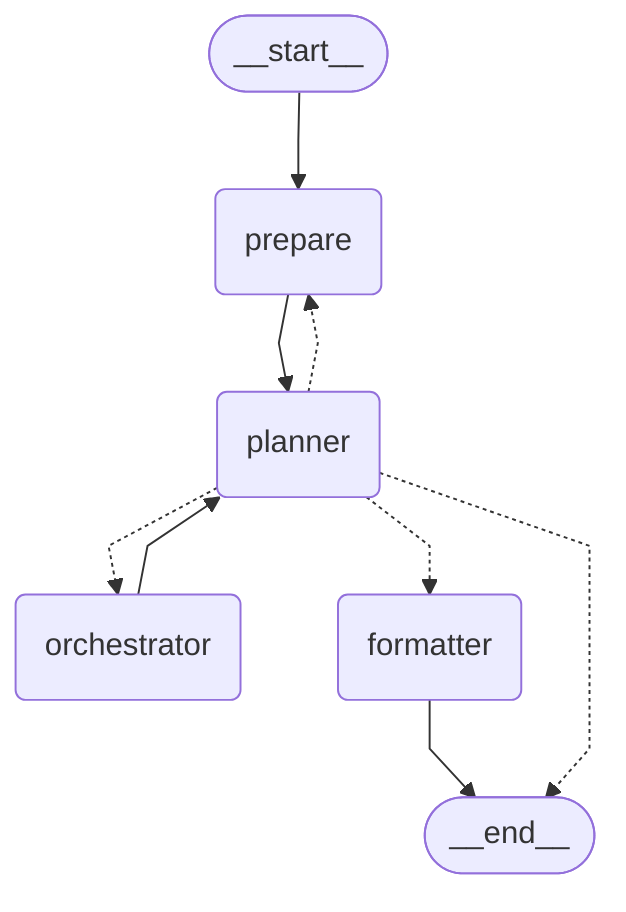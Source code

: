 ---
config:
  flowchart:
    curve: linear
---
graph TD;
	__start__([<p>__start__</p>]):::first
	prepare(prepare)
	planner(planner)
	orchestrator(orchestrator)
	formatter(formatter)
	__end__([<p>__end__</p>]):::last
	__start__ --> prepare;
	formatter --> __end__;
	orchestrator --> planner;
	prepare --> planner;
	planner -.-> prepare;
	planner -.-> orchestrator;
	planner -.-> formatter;
	planner -.-> __end__;
	classDef default #fad7de
	classDef first #ffdfba
	classDef last #baffc9